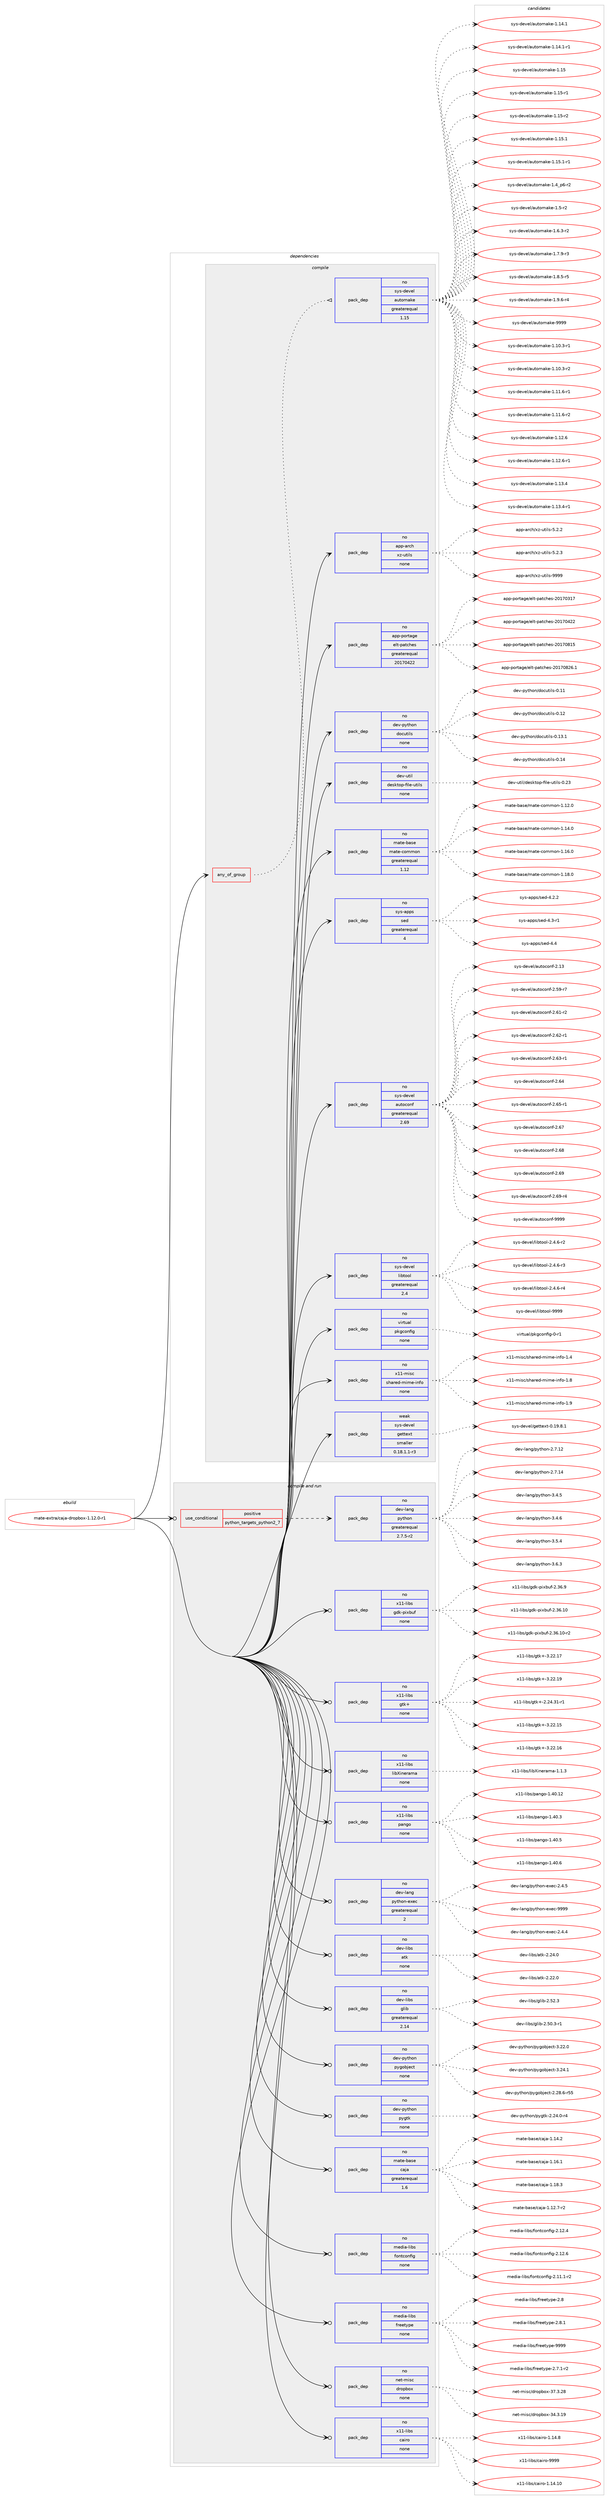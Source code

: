 digraph prolog {

# *************
# Graph options
# *************

newrank=true;
concentrate=true;
compound=true;
graph [rankdir=LR,fontname=Helvetica,fontsize=10,ranksep=1.5];#, ranksep=2.5, nodesep=0.2];
edge  [arrowhead=vee];
node  [fontname=Helvetica,fontsize=10];

# **********
# The ebuild
# **********

subgraph cluster_leftcol {
color=gray;
rank=same;
label=<<i>ebuild</i>>;
id [label="mate-extra/caja-dropbox-1.12.0-r1", color=red, width=4, href="../mate-extra/caja-dropbox-1.12.0-r1.svg"];
}

# ****************
# The dependencies
# ****************

subgraph cluster_midcol {
color=gray;
label=<<i>dependencies</i>>;
subgraph cluster_compile {
fillcolor="#eeeeee";
style=filled;
label=<<i>compile</i>>;
subgraph any5119 {
dependency346729 [label=<<TABLE BORDER="0" CELLBORDER="1" CELLSPACING="0" CELLPADDING="4"><TR><TD CELLPADDING="10">any_of_group</TD></TR></TABLE>>, shape=none, color=red];subgraph pack255295 {
dependency346730 [label=<<TABLE BORDER="0" CELLBORDER="1" CELLSPACING="0" CELLPADDING="4" WIDTH="220"><TR><TD ROWSPAN="6" CELLPADDING="30">pack_dep</TD></TR><TR><TD WIDTH="110">no</TD></TR><TR><TD>sys-devel</TD></TR><TR><TD>automake</TD></TR><TR><TD>greaterequal</TD></TR><TR><TD>1.15</TD></TR></TABLE>>, shape=none, color=blue];
}
dependency346729:e -> dependency346730:w [weight=20,style="dotted",arrowhead="oinv"];
}
id:e -> dependency346729:w [weight=20,style="solid",arrowhead="vee"];
subgraph pack255296 {
dependency346731 [label=<<TABLE BORDER="0" CELLBORDER="1" CELLSPACING="0" CELLPADDING="4" WIDTH="220"><TR><TD ROWSPAN="6" CELLPADDING="30">pack_dep</TD></TR><TR><TD WIDTH="110">no</TD></TR><TR><TD>app-arch</TD></TR><TR><TD>xz-utils</TD></TR><TR><TD>none</TD></TR><TR><TD></TD></TR></TABLE>>, shape=none, color=blue];
}
id:e -> dependency346731:w [weight=20,style="solid",arrowhead="vee"];
subgraph pack255297 {
dependency346732 [label=<<TABLE BORDER="0" CELLBORDER="1" CELLSPACING="0" CELLPADDING="4" WIDTH="220"><TR><TD ROWSPAN="6" CELLPADDING="30">pack_dep</TD></TR><TR><TD WIDTH="110">no</TD></TR><TR><TD>app-portage</TD></TR><TR><TD>elt-patches</TD></TR><TR><TD>greaterequal</TD></TR><TR><TD>20170422</TD></TR></TABLE>>, shape=none, color=blue];
}
id:e -> dependency346732:w [weight=20,style="solid",arrowhead="vee"];
subgraph pack255298 {
dependency346733 [label=<<TABLE BORDER="0" CELLBORDER="1" CELLSPACING="0" CELLPADDING="4" WIDTH="220"><TR><TD ROWSPAN="6" CELLPADDING="30">pack_dep</TD></TR><TR><TD WIDTH="110">no</TD></TR><TR><TD>dev-python</TD></TR><TR><TD>docutils</TD></TR><TR><TD>none</TD></TR><TR><TD></TD></TR></TABLE>>, shape=none, color=blue];
}
id:e -> dependency346733:w [weight=20,style="solid",arrowhead="vee"];
subgraph pack255299 {
dependency346734 [label=<<TABLE BORDER="0" CELLBORDER="1" CELLSPACING="0" CELLPADDING="4" WIDTH="220"><TR><TD ROWSPAN="6" CELLPADDING="30">pack_dep</TD></TR><TR><TD WIDTH="110">no</TD></TR><TR><TD>dev-util</TD></TR><TR><TD>desktop-file-utils</TD></TR><TR><TD>none</TD></TR><TR><TD></TD></TR></TABLE>>, shape=none, color=blue];
}
id:e -> dependency346734:w [weight=20,style="solid",arrowhead="vee"];
subgraph pack255300 {
dependency346735 [label=<<TABLE BORDER="0" CELLBORDER="1" CELLSPACING="0" CELLPADDING="4" WIDTH="220"><TR><TD ROWSPAN="6" CELLPADDING="30">pack_dep</TD></TR><TR><TD WIDTH="110">no</TD></TR><TR><TD>mate-base</TD></TR><TR><TD>mate-common</TD></TR><TR><TD>greaterequal</TD></TR><TR><TD>1.12</TD></TR></TABLE>>, shape=none, color=blue];
}
id:e -> dependency346735:w [weight=20,style="solid",arrowhead="vee"];
subgraph pack255301 {
dependency346736 [label=<<TABLE BORDER="0" CELLBORDER="1" CELLSPACING="0" CELLPADDING="4" WIDTH="220"><TR><TD ROWSPAN="6" CELLPADDING="30">pack_dep</TD></TR><TR><TD WIDTH="110">no</TD></TR><TR><TD>sys-apps</TD></TR><TR><TD>sed</TD></TR><TR><TD>greaterequal</TD></TR><TR><TD>4</TD></TR></TABLE>>, shape=none, color=blue];
}
id:e -> dependency346736:w [weight=20,style="solid",arrowhead="vee"];
subgraph pack255302 {
dependency346737 [label=<<TABLE BORDER="0" CELLBORDER="1" CELLSPACING="0" CELLPADDING="4" WIDTH="220"><TR><TD ROWSPAN="6" CELLPADDING="30">pack_dep</TD></TR><TR><TD WIDTH="110">no</TD></TR><TR><TD>sys-devel</TD></TR><TR><TD>autoconf</TD></TR><TR><TD>greaterequal</TD></TR><TR><TD>2.69</TD></TR></TABLE>>, shape=none, color=blue];
}
id:e -> dependency346737:w [weight=20,style="solid",arrowhead="vee"];
subgraph pack255303 {
dependency346738 [label=<<TABLE BORDER="0" CELLBORDER="1" CELLSPACING="0" CELLPADDING="4" WIDTH="220"><TR><TD ROWSPAN="6" CELLPADDING="30">pack_dep</TD></TR><TR><TD WIDTH="110">no</TD></TR><TR><TD>sys-devel</TD></TR><TR><TD>libtool</TD></TR><TR><TD>greaterequal</TD></TR><TR><TD>2.4</TD></TR></TABLE>>, shape=none, color=blue];
}
id:e -> dependency346738:w [weight=20,style="solid",arrowhead="vee"];
subgraph pack255304 {
dependency346739 [label=<<TABLE BORDER="0" CELLBORDER="1" CELLSPACING="0" CELLPADDING="4" WIDTH="220"><TR><TD ROWSPAN="6" CELLPADDING="30">pack_dep</TD></TR><TR><TD WIDTH="110">no</TD></TR><TR><TD>virtual</TD></TR><TR><TD>pkgconfig</TD></TR><TR><TD>none</TD></TR><TR><TD></TD></TR></TABLE>>, shape=none, color=blue];
}
id:e -> dependency346739:w [weight=20,style="solid",arrowhead="vee"];
subgraph pack255305 {
dependency346740 [label=<<TABLE BORDER="0" CELLBORDER="1" CELLSPACING="0" CELLPADDING="4" WIDTH="220"><TR><TD ROWSPAN="6" CELLPADDING="30">pack_dep</TD></TR><TR><TD WIDTH="110">no</TD></TR><TR><TD>x11-misc</TD></TR><TR><TD>shared-mime-info</TD></TR><TR><TD>none</TD></TR><TR><TD></TD></TR></TABLE>>, shape=none, color=blue];
}
id:e -> dependency346740:w [weight=20,style="solid",arrowhead="vee"];
subgraph pack255306 {
dependency346741 [label=<<TABLE BORDER="0" CELLBORDER="1" CELLSPACING="0" CELLPADDING="4" WIDTH="220"><TR><TD ROWSPAN="6" CELLPADDING="30">pack_dep</TD></TR><TR><TD WIDTH="110">weak</TD></TR><TR><TD>sys-devel</TD></TR><TR><TD>gettext</TD></TR><TR><TD>smaller</TD></TR><TR><TD>0.18.1.1-r3</TD></TR></TABLE>>, shape=none, color=blue];
}
id:e -> dependency346741:w [weight=20,style="solid",arrowhead="vee"];
}
subgraph cluster_compileandrun {
fillcolor="#eeeeee";
style=filled;
label=<<i>compile and run</i>>;
subgraph cond86214 {
dependency346742 [label=<<TABLE BORDER="0" CELLBORDER="1" CELLSPACING="0" CELLPADDING="4"><TR><TD ROWSPAN="3" CELLPADDING="10">use_conditional</TD></TR><TR><TD>positive</TD></TR><TR><TD>python_targets_python2_7</TD></TR></TABLE>>, shape=none, color=red];
subgraph pack255307 {
dependency346743 [label=<<TABLE BORDER="0" CELLBORDER="1" CELLSPACING="0" CELLPADDING="4" WIDTH="220"><TR><TD ROWSPAN="6" CELLPADDING="30">pack_dep</TD></TR><TR><TD WIDTH="110">no</TD></TR><TR><TD>dev-lang</TD></TR><TR><TD>python</TD></TR><TR><TD>greaterequal</TD></TR><TR><TD>2.7.5-r2</TD></TR></TABLE>>, shape=none, color=blue];
}
dependency346742:e -> dependency346743:w [weight=20,style="dashed",arrowhead="vee"];
}
id:e -> dependency346742:w [weight=20,style="solid",arrowhead="odotvee"];
subgraph pack255308 {
dependency346744 [label=<<TABLE BORDER="0" CELLBORDER="1" CELLSPACING="0" CELLPADDING="4" WIDTH="220"><TR><TD ROWSPAN="6" CELLPADDING="30">pack_dep</TD></TR><TR><TD WIDTH="110">no</TD></TR><TR><TD>dev-lang</TD></TR><TR><TD>python-exec</TD></TR><TR><TD>greaterequal</TD></TR><TR><TD>2</TD></TR></TABLE>>, shape=none, color=blue];
}
id:e -> dependency346744:w [weight=20,style="solid",arrowhead="odotvee"];
subgraph pack255309 {
dependency346745 [label=<<TABLE BORDER="0" CELLBORDER="1" CELLSPACING="0" CELLPADDING="4" WIDTH="220"><TR><TD ROWSPAN="6" CELLPADDING="30">pack_dep</TD></TR><TR><TD WIDTH="110">no</TD></TR><TR><TD>dev-libs</TD></TR><TR><TD>atk</TD></TR><TR><TD>none</TD></TR><TR><TD></TD></TR></TABLE>>, shape=none, color=blue];
}
id:e -> dependency346745:w [weight=20,style="solid",arrowhead="odotvee"];
subgraph pack255310 {
dependency346746 [label=<<TABLE BORDER="0" CELLBORDER="1" CELLSPACING="0" CELLPADDING="4" WIDTH="220"><TR><TD ROWSPAN="6" CELLPADDING="30">pack_dep</TD></TR><TR><TD WIDTH="110">no</TD></TR><TR><TD>dev-libs</TD></TR><TR><TD>glib</TD></TR><TR><TD>greaterequal</TD></TR><TR><TD>2.14</TD></TR></TABLE>>, shape=none, color=blue];
}
id:e -> dependency346746:w [weight=20,style="solid",arrowhead="odotvee"];
subgraph pack255311 {
dependency346747 [label=<<TABLE BORDER="0" CELLBORDER="1" CELLSPACING="0" CELLPADDING="4" WIDTH="220"><TR><TD ROWSPAN="6" CELLPADDING="30">pack_dep</TD></TR><TR><TD WIDTH="110">no</TD></TR><TR><TD>dev-python</TD></TR><TR><TD>pygobject</TD></TR><TR><TD>none</TD></TR><TR><TD></TD></TR></TABLE>>, shape=none, color=blue];
}
id:e -> dependency346747:w [weight=20,style="solid",arrowhead="odotvee"];
subgraph pack255312 {
dependency346748 [label=<<TABLE BORDER="0" CELLBORDER="1" CELLSPACING="0" CELLPADDING="4" WIDTH="220"><TR><TD ROWSPAN="6" CELLPADDING="30">pack_dep</TD></TR><TR><TD WIDTH="110">no</TD></TR><TR><TD>dev-python</TD></TR><TR><TD>pygtk</TD></TR><TR><TD>none</TD></TR><TR><TD></TD></TR></TABLE>>, shape=none, color=blue];
}
id:e -> dependency346748:w [weight=20,style="solid",arrowhead="odotvee"];
subgraph pack255313 {
dependency346749 [label=<<TABLE BORDER="0" CELLBORDER="1" CELLSPACING="0" CELLPADDING="4" WIDTH="220"><TR><TD ROWSPAN="6" CELLPADDING="30">pack_dep</TD></TR><TR><TD WIDTH="110">no</TD></TR><TR><TD>mate-base</TD></TR><TR><TD>caja</TD></TR><TR><TD>greaterequal</TD></TR><TR><TD>1.6</TD></TR></TABLE>>, shape=none, color=blue];
}
id:e -> dependency346749:w [weight=20,style="solid",arrowhead="odotvee"];
subgraph pack255314 {
dependency346750 [label=<<TABLE BORDER="0" CELLBORDER="1" CELLSPACING="0" CELLPADDING="4" WIDTH="220"><TR><TD ROWSPAN="6" CELLPADDING="30">pack_dep</TD></TR><TR><TD WIDTH="110">no</TD></TR><TR><TD>media-libs</TD></TR><TR><TD>fontconfig</TD></TR><TR><TD>none</TD></TR><TR><TD></TD></TR></TABLE>>, shape=none, color=blue];
}
id:e -> dependency346750:w [weight=20,style="solid",arrowhead="odotvee"];
subgraph pack255315 {
dependency346751 [label=<<TABLE BORDER="0" CELLBORDER="1" CELLSPACING="0" CELLPADDING="4" WIDTH="220"><TR><TD ROWSPAN="6" CELLPADDING="30">pack_dep</TD></TR><TR><TD WIDTH="110">no</TD></TR><TR><TD>media-libs</TD></TR><TR><TD>freetype</TD></TR><TR><TD>none</TD></TR><TR><TD></TD></TR></TABLE>>, shape=none, color=blue];
}
id:e -> dependency346751:w [weight=20,style="solid",arrowhead="odotvee"];
subgraph pack255316 {
dependency346752 [label=<<TABLE BORDER="0" CELLBORDER="1" CELLSPACING="0" CELLPADDING="4" WIDTH="220"><TR><TD ROWSPAN="6" CELLPADDING="30">pack_dep</TD></TR><TR><TD WIDTH="110">no</TD></TR><TR><TD>net-misc</TD></TR><TR><TD>dropbox</TD></TR><TR><TD>none</TD></TR><TR><TD></TD></TR></TABLE>>, shape=none, color=blue];
}
id:e -> dependency346752:w [weight=20,style="solid",arrowhead="odotvee"];
subgraph pack255317 {
dependency346753 [label=<<TABLE BORDER="0" CELLBORDER="1" CELLSPACING="0" CELLPADDING="4" WIDTH="220"><TR><TD ROWSPAN="6" CELLPADDING="30">pack_dep</TD></TR><TR><TD WIDTH="110">no</TD></TR><TR><TD>x11-libs</TD></TR><TR><TD>cairo</TD></TR><TR><TD>none</TD></TR><TR><TD></TD></TR></TABLE>>, shape=none, color=blue];
}
id:e -> dependency346753:w [weight=20,style="solid",arrowhead="odotvee"];
subgraph pack255318 {
dependency346754 [label=<<TABLE BORDER="0" CELLBORDER="1" CELLSPACING="0" CELLPADDING="4" WIDTH="220"><TR><TD ROWSPAN="6" CELLPADDING="30">pack_dep</TD></TR><TR><TD WIDTH="110">no</TD></TR><TR><TD>x11-libs</TD></TR><TR><TD>gdk-pixbuf</TD></TR><TR><TD>none</TD></TR><TR><TD></TD></TR></TABLE>>, shape=none, color=blue];
}
id:e -> dependency346754:w [weight=20,style="solid",arrowhead="odotvee"];
subgraph pack255319 {
dependency346755 [label=<<TABLE BORDER="0" CELLBORDER="1" CELLSPACING="0" CELLPADDING="4" WIDTH="220"><TR><TD ROWSPAN="6" CELLPADDING="30">pack_dep</TD></TR><TR><TD WIDTH="110">no</TD></TR><TR><TD>x11-libs</TD></TR><TR><TD>gtk+</TD></TR><TR><TD>none</TD></TR><TR><TD></TD></TR></TABLE>>, shape=none, color=blue];
}
id:e -> dependency346755:w [weight=20,style="solid",arrowhead="odotvee"];
subgraph pack255320 {
dependency346756 [label=<<TABLE BORDER="0" CELLBORDER="1" CELLSPACING="0" CELLPADDING="4" WIDTH="220"><TR><TD ROWSPAN="6" CELLPADDING="30">pack_dep</TD></TR><TR><TD WIDTH="110">no</TD></TR><TR><TD>x11-libs</TD></TR><TR><TD>libXinerama</TD></TR><TR><TD>none</TD></TR><TR><TD></TD></TR></TABLE>>, shape=none, color=blue];
}
id:e -> dependency346756:w [weight=20,style="solid",arrowhead="odotvee"];
subgraph pack255321 {
dependency346757 [label=<<TABLE BORDER="0" CELLBORDER="1" CELLSPACING="0" CELLPADDING="4" WIDTH="220"><TR><TD ROWSPAN="6" CELLPADDING="30">pack_dep</TD></TR><TR><TD WIDTH="110">no</TD></TR><TR><TD>x11-libs</TD></TR><TR><TD>pango</TD></TR><TR><TD>none</TD></TR><TR><TD></TD></TR></TABLE>>, shape=none, color=blue];
}
id:e -> dependency346757:w [weight=20,style="solid",arrowhead="odotvee"];
}
subgraph cluster_run {
fillcolor="#eeeeee";
style=filled;
label=<<i>run</i>>;
}
}

# **************
# The candidates
# **************

subgraph cluster_choices {
rank=same;
color=gray;
label=<<i>candidates</i>>;

subgraph choice255295 {
color=black;
nodesep=1;
choice11512111545100101118101108479711711611110997107101454946494846514511449 [label="sys-devel/automake-1.10.3-r1", color=red, width=4,href="../sys-devel/automake-1.10.3-r1.svg"];
choice11512111545100101118101108479711711611110997107101454946494846514511450 [label="sys-devel/automake-1.10.3-r2", color=red, width=4,href="../sys-devel/automake-1.10.3-r2.svg"];
choice11512111545100101118101108479711711611110997107101454946494946544511449 [label="sys-devel/automake-1.11.6-r1", color=red, width=4,href="../sys-devel/automake-1.11.6-r1.svg"];
choice11512111545100101118101108479711711611110997107101454946494946544511450 [label="sys-devel/automake-1.11.6-r2", color=red, width=4,href="../sys-devel/automake-1.11.6-r2.svg"];
choice1151211154510010111810110847971171161111099710710145494649504654 [label="sys-devel/automake-1.12.6", color=red, width=4,href="../sys-devel/automake-1.12.6.svg"];
choice11512111545100101118101108479711711611110997107101454946495046544511449 [label="sys-devel/automake-1.12.6-r1", color=red, width=4,href="../sys-devel/automake-1.12.6-r1.svg"];
choice1151211154510010111810110847971171161111099710710145494649514652 [label="sys-devel/automake-1.13.4", color=red, width=4,href="../sys-devel/automake-1.13.4.svg"];
choice11512111545100101118101108479711711611110997107101454946495146524511449 [label="sys-devel/automake-1.13.4-r1", color=red, width=4,href="../sys-devel/automake-1.13.4-r1.svg"];
choice1151211154510010111810110847971171161111099710710145494649524649 [label="sys-devel/automake-1.14.1", color=red, width=4,href="../sys-devel/automake-1.14.1.svg"];
choice11512111545100101118101108479711711611110997107101454946495246494511449 [label="sys-devel/automake-1.14.1-r1", color=red, width=4,href="../sys-devel/automake-1.14.1-r1.svg"];
choice115121115451001011181011084797117116111109971071014549464953 [label="sys-devel/automake-1.15", color=red, width=4,href="../sys-devel/automake-1.15.svg"];
choice1151211154510010111810110847971171161111099710710145494649534511449 [label="sys-devel/automake-1.15-r1", color=red, width=4,href="../sys-devel/automake-1.15-r1.svg"];
choice1151211154510010111810110847971171161111099710710145494649534511450 [label="sys-devel/automake-1.15-r2", color=red, width=4,href="../sys-devel/automake-1.15-r2.svg"];
choice1151211154510010111810110847971171161111099710710145494649534649 [label="sys-devel/automake-1.15.1", color=red, width=4,href="../sys-devel/automake-1.15.1.svg"];
choice11512111545100101118101108479711711611110997107101454946495346494511449 [label="sys-devel/automake-1.15.1-r1", color=red, width=4,href="../sys-devel/automake-1.15.1-r1.svg"];
choice115121115451001011181011084797117116111109971071014549465295112544511450 [label="sys-devel/automake-1.4_p6-r2", color=red, width=4,href="../sys-devel/automake-1.4_p6-r2.svg"];
choice11512111545100101118101108479711711611110997107101454946534511450 [label="sys-devel/automake-1.5-r2", color=red, width=4,href="../sys-devel/automake-1.5-r2.svg"];
choice115121115451001011181011084797117116111109971071014549465446514511450 [label="sys-devel/automake-1.6.3-r2", color=red, width=4,href="../sys-devel/automake-1.6.3-r2.svg"];
choice115121115451001011181011084797117116111109971071014549465546574511451 [label="sys-devel/automake-1.7.9-r3", color=red, width=4,href="../sys-devel/automake-1.7.9-r3.svg"];
choice115121115451001011181011084797117116111109971071014549465646534511453 [label="sys-devel/automake-1.8.5-r5", color=red, width=4,href="../sys-devel/automake-1.8.5-r5.svg"];
choice115121115451001011181011084797117116111109971071014549465746544511452 [label="sys-devel/automake-1.9.6-r4", color=red, width=4,href="../sys-devel/automake-1.9.6-r4.svg"];
choice115121115451001011181011084797117116111109971071014557575757 [label="sys-devel/automake-9999", color=red, width=4,href="../sys-devel/automake-9999.svg"];
dependency346730:e -> choice11512111545100101118101108479711711611110997107101454946494846514511449:w [style=dotted,weight="100"];
dependency346730:e -> choice11512111545100101118101108479711711611110997107101454946494846514511450:w [style=dotted,weight="100"];
dependency346730:e -> choice11512111545100101118101108479711711611110997107101454946494946544511449:w [style=dotted,weight="100"];
dependency346730:e -> choice11512111545100101118101108479711711611110997107101454946494946544511450:w [style=dotted,weight="100"];
dependency346730:e -> choice1151211154510010111810110847971171161111099710710145494649504654:w [style=dotted,weight="100"];
dependency346730:e -> choice11512111545100101118101108479711711611110997107101454946495046544511449:w [style=dotted,weight="100"];
dependency346730:e -> choice1151211154510010111810110847971171161111099710710145494649514652:w [style=dotted,weight="100"];
dependency346730:e -> choice11512111545100101118101108479711711611110997107101454946495146524511449:w [style=dotted,weight="100"];
dependency346730:e -> choice1151211154510010111810110847971171161111099710710145494649524649:w [style=dotted,weight="100"];
dependency346730:e -> choice11512111545100101118101108479711711611110997107101454946495246494511449:w [style=dotted,weight="100"];
dependency346730:e -> choice115121115451001011181011084797117116111109971071014549464953:w [style=dotted,weight="100"];
dependency346730:e -> choice1151211154510010111810110847971171161111099710710145494649534511449:w [style=dotted,weight="100"];
dependency346730:e -> choice1151211154510010111810110847971171161111099710710145494649534511450:w [style=dotted,weight="100"];
dependency346730:e -> choice1151211154510010111810110847971171161111099710710145494649534649:w [style=dotted,weight="100"];
dependency346730:e -> choice11512111545100101118101108479711711611110997107101454946495346494511449:w [style=dotted,weight="100"];
dependency346730:e -> choice115121115451001011181011084797117116111109971071014549465295112544511450:w [style=dotted,weight="100"];
dependency346730:e -> choice11512111545100101118101108479711711611110997107101454946534511450:w [style=dotted,weight="100"];
dependency346730:e -> choice115121115451001011181011084797117116111109971071014549465446514511450:w [style=dotted,weight="100"];
dependency346730:e -> choice115121115451001011181011084797117116111109971071014549465546574511451:w [style=dotted,weight="100"];
dependency346730:e -> choice115121115451001011181011084797117116111109971071014549465646534511453:w [style=dotted,weight="100"];
dependency346730:e -> choice115121115451001011181011084797117116111109971071014549465746544511452:w [style=dotted,weight="100"];
dependency346730:e -> choice115121115451001011181011084797117116111109971071014557575757:w [style=dotted,weight="100"];
}
subgraph choice255296 {
color=black;
nodesep=1;
choice971121124597114991044712012245117116105108115455346504650 [label="app-arch/xz-utils-5.2.2", color=red, width=4,href="../app-arch/xz-utils-5.2.2.svg"];
choice971121124597114991044712012245117116105108115455346504651 [label="app-arch/xz-utils-5.2.3", color=red, width=4,href="../app-arch/xz-utils-5.2.3.svg"];
choice9711211245971149910447120122451171161051081154557575757 [label="app-arch/xz-utils-9999", color=red, width=4,href="../app-arch/xz-utils-9999.svg"];
dependency346731:e -> choice971121124597114991044712012245117116105108115455346504650:w [style=dotted,weight="100"];
dependency346731:e -> choice971121124597114991044712012245117116105108115455346504651:w [style=dotted,weight="100"];
dependency346731:e -> choice9711211245971149910447120122451171161051081154557575757:w [style=dotted,weight="100"];
}
subgraph choice255297 {
color=black;
nodesep=1;
choice97112112451121111141169710310147101108116451129711699104101115455048495548514955 [label="app-portage/elt-patches-20170317", color=red, width=4,href="../app-portage/elt-patches-20170317.svg"];
choice97112112451121111141169710310147101108116451129711699104101115455048495548525050 [label="app-portage/elt-patches-20170422", color=red, width=4,href="../app-portage/elt-patches-20170422.svg"];
choice97112112451121111141169710310147101108116451129711699104101115455048495548564953 [label="app-portage/elt-patches-20170815", color=red, width=4,href="../app-portage/elt-patches-20170815.svg"];
choice971121124511211111411697103101471011081164511297116991041011154550484955485650544649 [label="app-portage/elt-patches-20170826.1", color=red, width=4,href="../app-portage/elt-patches-20170826.1.svg"];
dependency346732:e -> choice97112112451121111141169710310147101108116451129711699104101115455048495548514955:w [style=dotted,weight="100"];
dependency346732:e -> choice97112112451121111141169710310147101108116451129711699104101115455048495548525050:w [style=dotted,weight="100"];
dependency346732:e -> choice97112112451121111141169710310147101108116451129711699104101115455048495548564953:w [style=dotted,weight="100"];
dependency346732:e -> choice971121124511211111411697103101471011081164511297116991041011154550484955485650544649:w [style=dotted,weight="100"];
}
subgraph choice255298 {
color=black;
nodesep=1;
choice1001011184511212111610411111047100111991171161051081154548464949 [label="dev-python/docutils-0.11", color=red, width=4,href="../dev-python/docutils-0.11.svg"];
choice1001011184511212111610411111047100111991171161051081154548464950 [label="dev-python/docutils-0.12", color=red, width=4,href="../dev-python/docutils-0.12.svg"];
choice10010111845112121116104111110471001119911711610510811545484649514649 [label="dev-python/docutils-0.13.1", color=red, width=4,href="../dev-python/docutils-0.13.1.svg"];
choice1001011184511212111610411111047100111991171161051081154548464952 [label="dev-python/docutils-0.14", color=red, width=4,href="../dev-python/docutils-0.14.svg"];
dependency346733:e -> choice1001011184511212111610411111047100111991171161051081154548464949:w [style=dotted,weight="100"];
dependency346733:e -> choice1001011184511212111610411111047100111991171161051081154548464950:w [style=dotted,weight="100"];
dependency346733:e -> choice10010111845112121116104111110471001119911711610510811545484649514649:w [style=dotted,weight="100"];
dependency346733:e -> choice1001011184511212111610411111047100111991171161051081154548464952:w [style=dotted,weight="100"];
}
subgraph choice255299 {
color=black;
nodesep=1;
choice100101118451171161051084710010111510711611111245102105108101451171161051081154548465051 [label="dev-util/desktop-file-utils-0.23", color=red, width=4,href="../dev-util/desktop-file-utils-0.23.svg"];
dependency346734:e -> choice100101118451171161051084710010111510711611111245102105108101451171161051081154548465051:w [style=dotted,weight="100"];
}
subgraph choice255300 {
color=black;
nodesep=1;
choice109971161014598971151014710997116101459911110910911111045494649504648 [label="mate-base/mate-common-1.12.0", color=red, width=4,href="../mate-base/mate-common-1.12.0.svg"];
choice109971161014598971151014710997116101459911110910911111045494649524648 [label="mate-base/mate-common-1.14.0", color=red, width=4,href="../mate-base/mate-common-1.14.0.svg"];
choice109971161014598971151014710997116101459911110910911111045494649544648 [label="mate-base/mate-common-1.16.0", color=red, width=4,href="../mate-base/mate-common-1.16.0.svg"];
choice109971161014598971151014710997116101459911110910911111045494649564648 [label="mate-base/mate-common-1.18.0", color=red, width=4,href="../mate-base/mate-common-1.18.0.svg"];
dependency346735:e -> choice109971161014598971151014710997116101459911110910911111045494649504648:w [style=dotted,weight="100"];
dependency346735:e -> choice109971161014598971151014710997116101459911110910911111045494649524648:w [style=dotted,weight="100"];
dependency346735:e -> choice109971161014598971151014710997116101459911110910911111045494649544648:w [style=dotted,weight="100"];
dependency346735:e -> choice109971161014598971151014710997116101459911110910911111045494649564648:w [style=dotted,weight="100"];
}
subgraph choice255301 {
color=black;
nodesep=1;
choice115121115459711211211547115101100455246504650 [label="sys-apps/sed-4.2.2", color=red, width=4,href="../sys-apps/sed-4.2.2.svg"];
choice115121115459711211211547115101100455246514511449 [label="sys-apps/sed-4.3-r1", color=red, width=4,href="../sys-apps/sed-4.3-r1.svg"];
choice11512111545971121121154711510110045524652 [label="sys-apps/sed-4.4", color=red, width=4,href="../sys-apps/sed-4.4.svg"];
dependency346736:e -> choice115121115459711211211547115101100455246504650:w [style=dotted,weight="100"];
dependency346736:e -> choice115121115459711211211547115101100455246514511449:w [style=dotted,weight="100"];
dependency346736:e -> choice11512111545971121121154711510110045524652:w [style=dotted,weight="100"];
}
subgraph choice255302 {
color=black;
nodesep=1;
choice115121115451001011181011084797117116111991111101024550464951 [label="sys-devel/autoconf-2.13", color=red, width=4,href="../sys-devel/autoconf-2.13.svg"];
choice1151211154510010111810110847971171161119911111010245504653574511455 [label="sys-devel/autoconf-2.59-r7", color=red, width=4,href="../sys-devel/autoconf-2.59-r7.svg"];
choice1151211154510010111810110847971171161119911111010245504654494511450 [label="sys-devel/autoconf-2.61-r2", color=red, width=4,href="../sys-devel/autoconf-2.61-r2.svg"];
choice1151211154510010111810110847971171161119911111010245504654504511449 [label="sys-devel/autoconf-2.62-r1", color=red, width=4,href="../sys-devel/autoconf-2.62-r1.svg"];
choice1151211154510010111810110847971171161119911111010245504654514511449 [label="sys-devel/autoconf-2.63-r1", color=red, width=4,href="../sys-devel/autoconf-2.63-r1.svg"];
choice115121115451001011181011084797117116111991111101024550465452 [label="sys-devel/autoconf-2.64", color=red, width=4,href="../sys-devel/autoconf-2.64.svg"];
choice1151211154510010111810110847971171161119911111010245504654534511449 [label="sys-devel/autoconf-2.65-r1", color=red, width=4,href="../sys-devel/autoconf-2.65-r1.svg"];
choice115121115451001011181011084797117116111991111101024550465455 [label="sys-devel/autoconf-2.67", color=red, width=4,href="../sys-devel/autoconf-2.67.svg"];
choice115121115451001011181011084797117116111991111101024550465456 [label="sys-devel/autoconf-2.68", color=red, width=4,href="../sys-devel/autoconf-2.68.svg"];
choice115121115451001011181011084797117116111991111101024550465457 [label="sys-devel/autoconf-2.69", color=red, width=4,href="../sys-devel/autoconf-2.69.svg"];
choice1151211154510010111810110847971171161119911111010245504654574511452 [label="sys-devel/autoconf-2.69-r4", color=red, width=4,href="../sys-devel/autoconf-2.69-r4.svg"];
choice115121115451001011181011084797117116111991111101024557575757 [label="sys-devel/autoconf-9999", color=red, width=4,href="../sys-devel/autoconf-9999.svg"];
dependency346737:e -> choice115121115451001011181011084797117116111991111101024550464951:w [style=dotted,weight="100"];
dependency346737:e -> choice1151211154510010111810110847971171161119911111010245504653574511455:w [style=dotted,weight="100"];
dependency346737:e -> choice1151211154510010111810110847971171161119911111010245504654494511450:w [style=dotted,weight="100"];
dependency346737:e -> choice1151211154510010111810110847971171161119911111010245504654504511449:w [style=dotted,weight="100"];
dependency346737:e -> choice1151211154510010111810110847971171161119911111010245504654514511449:w [style=dotted,weight="100"];
dependency346737:e -> choice115121115451001011181011084797117116111991111101024550465452:w [style=dotted,weight="100"];
dependency346737:e -> choice1151211154510010111810110847971171161119911111010245504654534511449:w [style=dotted,weight="100"];
dependency346737:e -> choice115121115451001011181011084797117116111991111101024550465455:w [style=dotted,weight="100"];
dependency346737:e -> choice115121115451001011181011084797117116111991111101024550465456:w [style=dotted,weight="100"];
dependency346737:e -> choice115121115451001011181011084797117116111991111101024550465457:w [style=dotted,weight="100"];
dependency346737:e -> choice1151211154510010111810110847971171161119911111010245504654574511452:w [style=dotted,weight="100"];
dependency346737:e -> choice115121115451001011181011084797117116111991111101024557575757:w [style=dotted,weight="100"];
}
subgraph choice255303 {
color=black;
nodesep=1;
choice1151211154510010111810110847108105981161111111084550465246544511450 [label="sys-devel/libtool-2.4.6-r2", color=red, width=4,href="../sys-devel/libtool-2.4.6-r2.svg"];
choice1151211154510010111810110847108105981161111111084550465246544511451 [label="sys-devel/libtool-2.4.6-r3", color=red, width=4,href="../sys-devel/libtool-2.4.6-r3.svg"];
choice1151211154510010111810110847108105981161111111084550465246544511452 [label="sys-devel/libtool-2.4.6-r4", color=red, width=4,href="../sys-devel/libtool-2.4.6-r4.svg"];
choice1151211154510010111810110847108105981161111111084557575757 [label="sys-devel/libtool-9999", color=red, width=4,href="../sys-devel/libtool-9999.svg"];
dependency346738:e -> choice1151211154510010111810110847108105981161111111084550465246544511450:w [style=dotted,weight="100"];
dependency346738:e -> choice1151211154510010111810110847108105981161111111084550465246544511451:w [style=dotted,weight="100"];
dependency346738:e -> choice1151211154510010111810110847108105981161111111084550465246544511452:w [style=dotted,weight="100"];
dependency346738:e -> choice1151211154510010111810110847108105981161111111084557575757:w [style=dotted,weight="100"];
}
subgraph choice255304 {
color=black;
nodesep=1;
choice11810511411611797108471121071039911111010210510345484511449 [label="virtual/pkgconfig-0-r1", color=red, width=4,href="../virtual/pkgconfig-0-r1.svg"];
dependency346739:e -> choice11810511411611797108471121071039911111010210510345484511449:w [style=dotted,weight="100"];
}
subgraph choice255305 {
color=black;
nodesep=1;
choice120494945109105115994711510497114101100451091051091014510511010211145494652 [label="x11-misc/shared-mime-info-1.4", color=red, width=4,href="../x11-misc/shared-mime-info-1.4.svg"];
choice120494945109105115994711510497114101100451091051091014510511010211145494656 [label="x11-misc/shared-mime-info-1.8", color=red, width=4,href="../x11-misc/shared-mime-info-1.8.svg"];
choice120494945109105115994711510497114101100451091051091014510511010211145494657 [label="x11-misc/shared-mime-info-1.9", color=red, width=4,href="../x11-misc/shared-mime-info-1.9.svg"];
dependency346740:e -> choice120494945109105115994711510497114101100451091051091014510511010211145494652:w [style=dotted,weight="100"];
dependency346740:e -> choice120494945109105115994711510497114101100451091051091014510511010211145494656:w [style=dotted,weight="100"];
dependency346740:e -> choice120494945109105115994711510497114101100451091051091014510511010211145494657:w [style=dotted,weight="100"];
}
subgraph choice255306 {
color=black;
nodesep=1;
choice1151211154510010111810110847103101116116101120116454846495746564649 [label="sys-devel/gettext-0.19.8.1", color=red, width=4,href="../sys-devel/gettext-0.19.8.1.svg"];
dependency346741:e -> choice1151211154510010111810110847103101116116101120116454846495746564649:w [style=dotted,weight="100"];
}
subgraph choice255307 {
color=black;
nodesep=1;
choice10010111845108971101034711212111610411111045504655464950 [label="dev-lang/python-2.7.12", color=red, width=4,href="../dev-lang/python-2.7.12.svg"];
choice10010111845108971101034711212111610411111045504655464952 [label="dev-lang/python-2.7.14", color=red, width=4,href="../dev-lang/python-2.7.14.svg"];
choice100101118451089711010347112121116104111110455146524653 [label="dev-lang/python-3.4.5", color=red, width=4,href="../dev-lang/python-3.4.5.svg"];
choice100101118451089711010347112121116104111110455146524654 [label="dev-lang/python-3.4.6", color=red, width=4,href="../dev-lang/python-3.4.6.svg"];
choice100101118451089711010347112121116104111110455146534652 [label="dev-lang/python-3.5.4", color=red, width=4,href="../dev-lang/python-3.5.4.svg"];
choice100101118451089711010347112121116104111110455146544651 [label="dev-lang/python-3.6.3", color=red, width=4,href="../dev-lang/python-3.6.3.svg"];
dependency346743:e -> choice10010111845108971101034711212111610411111045504655464950:w [style=dotted,weight="100"];
dependency346743:e -> choice10010111845108971101034711212111610411111045504655464952:w [style=dotted,weight="100"];
dependency346743:e -> choice100101118451089711010347112121116104111110455146524653:w [style=dotted,weight="100"];
dependency346743:e -> choice100101118451089711010347112121116104111110455146524654:w [style=dotted,weight="100"];
dependency346743:e -> choice100101118451089711010347112121116104111110455146534652:w [style=dotted,weight="100"];
dependency346743:e -> choice100101118451089711010347112121116104111110455146544651:w [style=dotted,weight="100"];
}
subgraph choice255308 {
color=black;
nodesep=1;
choice1001011184510897110103471121211161041111104510112010199455046524652 [label="dev-lang/python-exec-2.4.4", color=red, width=4,href="../dev-lang/python-exec-2.4.4.svg"];
choice1001011184510897110103471121211161041111104510112010199455046524653 [label="dev-lang/python-exec-2.4.5", color=red, width=4,href="../dev-lang/python-exec-2.4.5.svg"];
choice10010111845108971101034711212111610411111045101120101994557575757 [label="dev-lang/python-exec-9999", color=red, width=4,href="../dev-lang/python-exec-9999.svg"];
dependency346744:e -> choice1001011184510897110103471121211161041111104510112010199455046524652:w [style=dotted,weight="100"];
dependency346744:e -> choice1001011184510897110103471121211161041111104510112010199455046524653:w [style=dotted,weight="100"];
dependency346744:e -> choice10010111845108971101034711212111610411111045101120101994557575757:w [style=dotted,weight="100"];
}
subgraph choice255309 {
color=black;
nodesep=1;
choice1001011184510810598115479711610745504650504648 [label="dev-libs/atk-2.22.0", color=red, width=4,href="../dev-libs/atk-2.22.0.svg"];
choice1001011184510810598115479711610745504650524648 [label="dev-libs/atk-2.24.0", color=red, width=4,href="../dev-libs/atk-2.24.0.svg"];
dependency346745:e -> choice1001011184510810598115479711610745504650504648:w [style=dotted,weight="100"];
dependency346745:e -> choice1001011184510810598115479711610745504650524648:w [style=dotted,weight="100"];
}
subgraph choice255310 {
color=black;
nodesep=1;
choice10010111845108105981154710310810598455046534846514511449 [label="dev-libs/glib-2.50.3-r1", color=red, width=4,href="../dev-libs/glib-2.50.3-r1.svg"];
choice1001011184510810598115471031081059845504653504651 [label="dev-libs/glib-2.52.3", color=red, width=4,href="../dev-libs/glib-2.52.3.svg"];
dependency346746:e -> choice10010111845108105981154710310810598455046534846514511449:w [style=dotted,weight="100"];
dependency346746:e -> choice1001011184510810598115471031081059845504653504651:w [style=dotted,weight="100"];
}
subgraph choice255311 {
color=black;
nodesep=1;
choice1001011184511212111610411111047112121103111981061019911645504650564654451145353 [label="dev-python/pygobject-2.28.6-r55", color=red, width=4,href="../dev-python/pygobject-2.28.6-r55.svg"];
choice1001011184511212111610411111047112121103111981061019911645514650504648 [label="dev-python/pygobject-3.22.0", color=red, width=4,href="../dev-python/pygobject-3.22.0.svg"];
choice1001011184511212111610411111047112121103111981061019911645514650524649 [label="dev-python/pygobject-3.24.1", color=red, width=4,href="../dev-python/pygobject-3.24.1.svg"];
dependency346747:e -> choice1001011184511212111610411111047112121103111981061019911645504650564654451145353:w [style=dotted,weight="100"];
dependency346747:e -> choice1001011184511212111610411111047112121103111981061019911645514650504648:w [style=dotted,weight="100"];
dependency346747:e -> choice1001011184511212111610411111047112121103111981061019911645514650524649:w [style=dotted,weight="100"];
}
subgraph choice255312 {
color=black;
nodesep=1;
choice1001011184511212111610411111047112121103116107455046505246484511452 [label="dev-python/pygtk-2.24.0-r4", color=red, width=4,href="../dev-python/pygtk-2.24.0-r4.svg"];
dependency346748:e -> choice1001011184511212111610411111047112121103116107455046505246484511452:w [style=dotted,weight="100"];
}
subgraph choice255313 {
color=black;
nodesep=1;
choice1099711610145989711510147999710697454946495046554511450 [label="mate-base/caja-1.12.7-r2", color=red, width=4,href="../mate-base/caja-1.12.7-r2.svg"];
choice109971161014598971151014799971069745494649524650 [label="mate-base/caja-1.14.2", color=red, width=4,href="../mate-base/caja-1.14.2.svg"];
choice109971161014598971151014799971069745494649544649 [label="mate-base/caja-1.16.1", color=red, width=4,href="../mate-base/caja-1.16.1.svg"];
choice109971161014598971151014799971069745494649564651 [label="mate-base/caja-1.18.3", color=red, width=4,href="../mate-base/caja-1.18.3.svg"];
dependency346749:e -> choice1099711610145989711510147999710697454946495046554511450:w [style=dotted,weight="100"];
dependency346749:e -> choice109971161014598971151014799971069745494649524650:w [style=dotted,weight="100"];
dependency346749:e -> choice109971161014598971151014799971069745494649544649:w [style=dotted,weight="100"];
dependency346749:e -> choice109971161014598971151014799971069745494649564651:w [style=dotted,weight="100"];
}
subgraph choice255314 {
color=black;
nodesep=1;
choice1091011001059745108105981154710211111011699111110102105103455046494946494511450 [label="media-libs/fontconfig-2.11.1-r2", color=red, width=4,href="../media-libs/fontconfig-2.11.1-r2.svg"];
choice109101100105974510810598115471021111101169911111010210510345504649504652 [label="media-libs/fontconfig-2.12.4", color=red, width=4,href="../media-libs/fontconfig-2.12.4.svg"];
choice109101100105974510810598115471021111101169911111010210510345504649504654 [label="media-libs/fontconfig-2.12.6", color=red, width=4,href="../media-libs/fontconfig-2.12.6.svg"];
dependency346750:e -> choice1091011001059745108105981154710211111011699111110102105103455046494946494511450:w [style=dotted,weight="100"];
dependency346750:e -> choice109101100105974510810598115471021111101169911111010210510345504649504652:w [style=dotted,weight="100"];
dependency346750:e -> choice109101100105974510810598115471021111101169911111010210510345504649504654:w [style=dotted,weight="100"];
}
subgraph choice255315 {
color=black;
nodesep=1;
choice109101100105974510810598115471021141011011161211121014550465546494511450 [label="media-libs/freetype-2.7.1-r2", color=red, width=4,href="../media-libs/freetype-2.7.1-r2.svg"];
choice1091011001059745108105981154710211410110111612111210145504656 [label="media-libs/freetype-2.8", color=red, width=4,href="../media-libs/freetype-2.8.svg"];
choice10910110010597451081059811547102114101101116121112101455046564649 [label="media-libs/freetype-2.8.1", color=red, width=4,href="../media-libs/freetype-2.8.1.svg"];
choice109101100105974510810598115471021141011011161211121014557575757 [label="media-libs/freetype-9999", color=red, width=4,href="../media-libs/freetype-9999.svg"];
dependency346751:e -> choice109101100105974510810598115471021141011011161211121014550465546494511450:w [style=dotted,weight="100"];
dependency346751:e -> choice1091011001059745108105981154710211410110111612111210145504656:w [style=dotted,weight="100"];
dependency346751:e -> choice10910110010597451081059811547102114101101116121112101455046564649:w [style=dotted,weight="100"];
dependency346751:e -> choice109101100105974510810598115471021141011011161211121014557575757:w [style=dotted,weight="100"];
}
subgraph choice255316 {
color=black;
nodesep=1;
choice110101116451091051159947100114111112981111204551524651464957 [label="net-misc/dropbox-34.3.19", color=red, width=4,href="../net-misc/dropbox-34.3.19.svg"];
choice110101116451091051159947100114111112981111204551554651465056 [label="net-misc/dropbox-37.3.28", color=red, width=4,href="../net-misc/dropbox-37.3.28.svg"];
dependency346752:e -> choice110101116451091051159947100114111112981111204551524651464957:w [style=dotted,weight="100"];
dependency346752:e -> choice110101116451091051159947100114111112981111204551554651465056:w [style=dotted,weight="100"];
}
subgraph choice255317 {
color=black;
nodesep=1;
choice120494945108105981154799971051141114549464952464948 [label="x11-libs/cairo-1.14.10", color=red, width=4,href="../x11-libs/cairo-1.14.10.svg"];
choice1204949451081059811547999710511411145494649524656 [label="x11-libs/cairo-1.14.8", color=red, width=4,href="../x11-libs/cairo-1.14.8.svg"];
choice120494945108105981154799971051141114557575757 [label="x11-libs/cairo-9999", color=red, width=4,href="../x11-libs/cairo-9999.svg"];
dependency346753:e -> choice120494945108105981154799971051141114549464952464948:w [style=dotted,weight="100"];
dependency346753:e -> choice1204949451081059811547999710511411145494649524656:w [style=dotted,weight="100"];
dependency346753:e -> choice120494945108105981154799971051141114557575757:w [style=dotted,weight="100"];
}
subgraph choice255318 {
color=black;
nodesep=1;
choice120494945108105981154710310010745112105120981171024550465154464948 [label="x11-libs/gdk-pixbuf-2.36.10", color=red, width=4,href="../x11-libs/gdk-pixbuf-2.36.10.svg"];
choice1204949451081059811547103100107451121051209811710245504651544649484511450 [label="x11-libs/gdk-pixbuf-2.36.10-r2", color=red, width=4,href="../x11-libs/gdk-pixbuf-2.36.10-r2.svg"];
choice1204949451081059811547103100107451121051209811710245504651544657 [label="x11-libs/gdk-pixbuf-2.36.9", color=red, width=4,href="../x11-libs/gdk-pixbuf-2.36.9.svg"];
dependency346754:e -> choice120494945108105981154710310010745112105120981171024550465154464948:w [style=dotted,weight="100"];
dependency346754:e -> choice1204949451081059811547103100107451121051209811710245504651544649484511450:w [style=dotted,weight="100"];
dependency346754:e -> choice1204949451081059811547103100107451121051209811710245504651544657:w [style=dotted,weight="100"];
}
subgraph choice255319 {
color=black;
nodesep=1;
choice12049494510810598115471031161074345504650524651494511449 [label="x11-libs/gtk+-2.24.31-r1", color=red, width=4,href="../x11-libs/gtk+-2.24.31-r1.svg"];
choice1204949451081059811547103116107434551465050464953 [label="x11-libs/gtk+-3.22.15", color=red, width=4,href="../x11-libs/gtk+-3.22.15.svg"];
choice1204949451081059811547103116107434551465050464954 [label="x11-libs/gtk+-3.22.16", color=red, width=4,href="../x11-libs/gtk+-3.22.16.svg"];
choice1204949451081059811547103116107434551465050464955 [label="x11-libs/gtk+-3.22.17", color=red, width=4,href="../x11-libs/gtk+-3.22.17.svg"];
choice1204949451081059811547103116107434551465050464957 [label="x11-libs/gtk+-3.22.19", color=red, width=4,href="../x11-libs/gtk+-3.22.19.svg"];
dependency346755:e -> choice12049494510810598115471031161074345504650524651494511449:w [style=dotted,weight="100"];
dependency346755:e -> choice1204949451081059811547103116107434551465050464953:w [style=dotted,weight="100"];
dependency346755:e -> choice1204949451081059811547103116107434551465050464954:w [style=dotted,weight="100"];
dependency346755:e -> choice1204949451081059811547103116107434551465050464955:w [style=dotted,weight="100"];
dependency346755:e -> choice1204949451081059811547103116107434551465050464957:w [style=dotted,weight="100"];
}
subgraph choice255320 {
color=black;
nodesep=1;
choice120494945108105981154710810598881051101011149710997454946494651 [label="x11-libs/libXinerama-1.1.3", color=red, width=4,href="../x11-libs/libXinerama-1.1.3.svg"];
dependency346756:e -> choice120494945108105981154710810598881051101011149710997454946494651:w [style=dotted,weight="100"];
}
subgraph choice255321 {
color=black;
nodesep=1;
choice1204949451081059811547112971101031114549465248464950 [label="x11-libs/pango-1.40.12", color=red, width=4,href="../x11-libs/pango-1.40.12.svg"];
choice12049494510810598115471129711010311145494652484651 [label="x11-libs/pango-1.40.3", color=red, width=4,href="../x11-libs/pango-1.40.3.svg"];
choice12049494510810598115471129711010311145494652484653 [label="x11-libs/pango-1.40.5", color=red, width=4,href="../x11-libs/pango-1.40.5.svg"];
choice12049494510810598115471129711010311145494652484654 [label="x11-libs/pango-1.40.6", color=red, width=4,href="../x11-libs/pango-1.40.6.svg"];
dependency346757:e -> choice1204949451081059811547112971101031114549465248464950:w [style=dotted,weight="100"];
dependency346757:e -> choice12049494510810598115471129711010311145494652484651:w [style=dotted,weight="100"];
dependency346757:e -> choice12049494510810598115471129711010311145494652484653:w [style=dotted,weight="100"];
dependency346757:e -> choice12049494510810598115471129711010311145494652484654:w [style=dotted,weight="100"];
}
}

}
